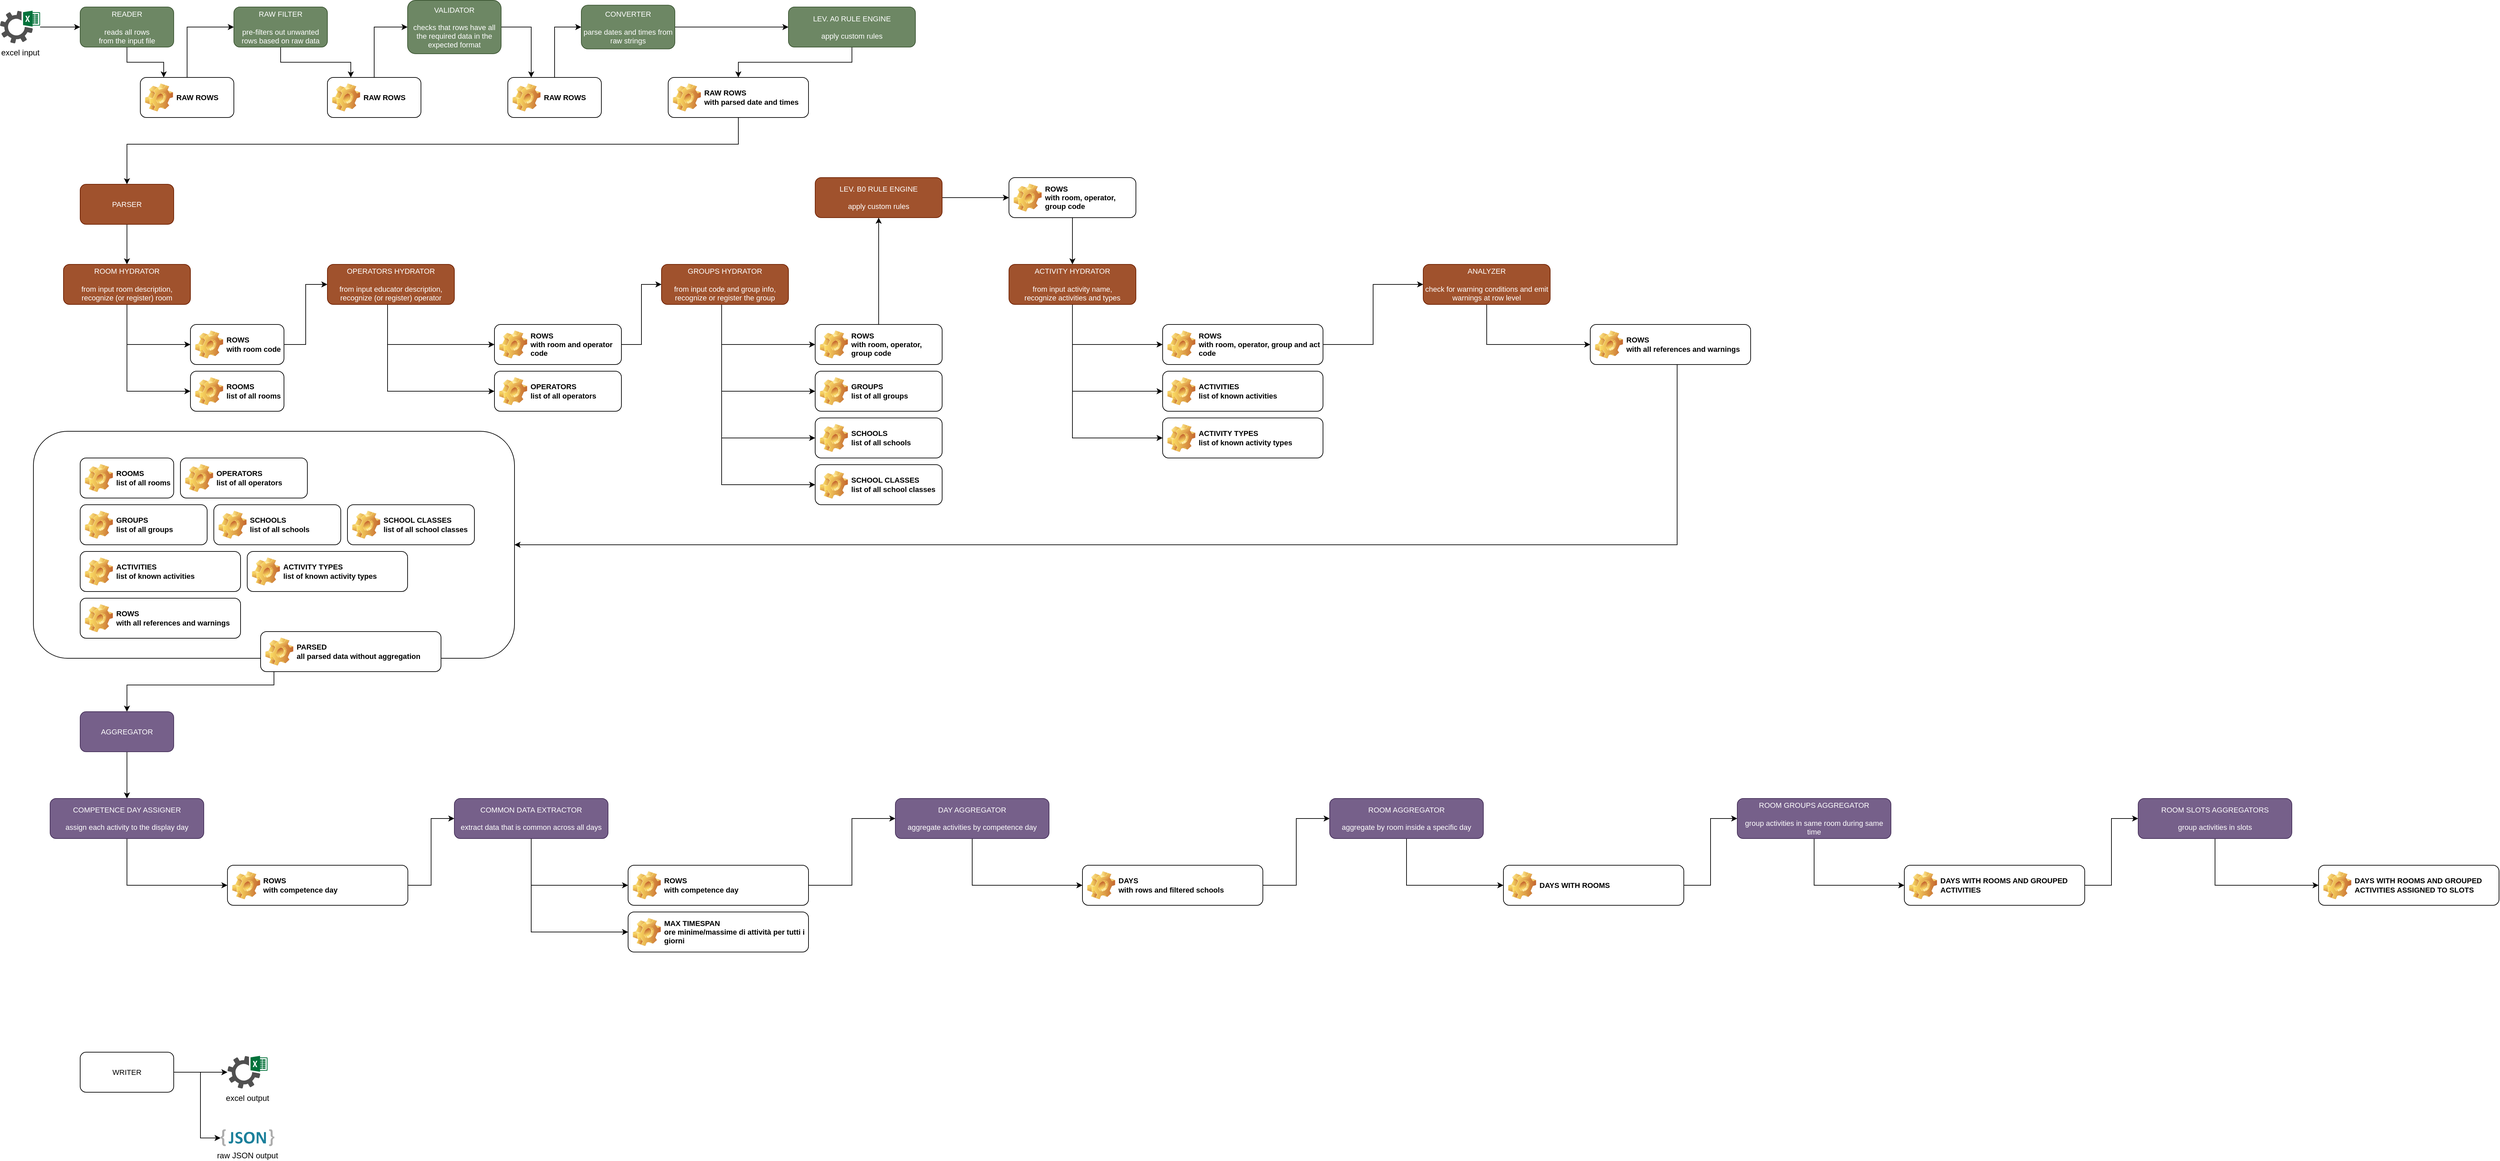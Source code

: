 <mxfile version="15.5.4" type="embed"><diagram id="JesT1ud212xel_Hu2zkj" name="Page-1"><mxGraphModel dx="834" dy="645" grid="1" gridSize="10" guides="1" tooltips="1" connect="1" arrows="1" fold="1" page="1" pageScale="1" pageWidth="850" pageHeight="1100" math="0" shadow="0"><root><mxCell id="0"/><mxCell id="1" parent="0"/><mxCell id="90" style="edgeStyle=orthogonalEdgeStyle;rounded=0;orthogonalLoop=1;jettySize=auto;html=1;entryX=0.5;entryY=0;entryDx=0;entryDy=0;" parent="1" source="89" target="80" edge="1"><mxGeometry relative="1" as="geometry"/></mxCell><mxCell id="89" value="" style="rounded=1;whiteSpace=wrap;html=1;" parent="1" vertex="1"><mxGeometry x="90" y="670" width="720" height="340" as="geometry"/></mxCell><mxCell id="10" style="edgeStyle=orthogonalEdgeStyle;rounded=0;orthogonalLoop=1;jettySize=auto;html=1;" parent="1" source="2" target="9" edge="1"><mxGeometry relative="1" as="geometry"/></mxCell><mxCell id="2" value="excel input" style="sketch=0;pointerEvents=1;shadow=0;dashed=0;html=1;strokeColor=none;fillColor=#505050;labelPosition=center;verticalLabelPosition=bottom;verticalAlign=top;outlineConnect=0;align=center;shape=mxgraph.office.services.excel_services;" parent="1" vertex="1"><mxGeometry x="40" y="40" width="60" height="49" as="geometry"/></mxCell><mxCell id="7" value="raw JSON output" style="dashed=0;outlineConnect=0;html=1;align=center;labelPosition=center;verticalLabelPosition=bottom;verticalAlign=top;shape=mxgraph.weblogos.json_2" parent="1" vertex="1"><mxGeometry x="370.2" y="1715.5" width="80.4" height="25.2" as="geometry"/></mxCell><mxCell id="8" value="excel output" style="sketch=0;pointerEvents=1;shadow=0;dashed=0;html=1;strokeColor=none;fillColor=#505050;labelPosition=center;verticalLabelPosition=bottom;verticalAlign=top;outlineConnect=0;align=center;shape=mxgraph.office.services.excel_services;" parent="1" vertex="1"><mxGeometry x="380.4" y="1605.5" width="60" height="49" as="geometry"/></mxCell><mxCell id="37" style="edgeStyle=orthogonalEdgeStyle;rounded=0;orthogonalLoop=1;jettySize=auto;html=1;entryX=0.25;entryY=0;entryDx=0;entryDy=0;" parent="1" source="9" target="16" edge="1"><mxGeometry relative="1" as="geometry"/></mxCell><mxCell id="9" value="READER&lt;br&gt;&lt;br style=&quot;font-size: 11px&quot;&gt;reads all rows&lt;br&gt;from the input file" style="rounded=1;whiteSpace=wrap;html=1;fillColor=#6d8764;strokeColor=#3A5431;fontColor=#ffffff;fontSize=11;" parent="1" vertex="1"><mxGeometry x="160" y="34.5" width="140" height="60" as="geometry"/></mxCell><mxCell id="38" style="edgeStyle=orthogonalEdgeStyle;rounded=0;orthogonalLoop=1;jettySize=auto;html=1;entryX=0;entryY=0.5;entryDx=0;entryDy=0;" parent="1" source="16" target="18" edge="1"><mxGeometry relative="1" as="geometry"/></mxCell><mxCell id="16" value="RAW ROWS" style="label;whiteSpace=wrap;html=1;image=img/clipart/Gear_128x128.png;fontSize=11;" parent="1" vertex="1"><mxGeometry x="250" y="140" width="140" height="60" as="geometry"/></mxCell><mxCell id="35" style="edgeStyle=orthogonalEdgeStyle;rounded=0;orthogonalLoop=1;jettySize=auto;html=1;entryX=0.25;entryY=0;entryDx=0;entryDy=0;" parent="1" source="18" target="20" edge="1"><mxGeometry relative="1" as="geometry"/></mxCell><mxCell id="18" value="RAW FILTER&lt;br&gt;&lt;br style=&quot;font-size: 11px&quot;&gt;pre-filters out unwanted rows based on raw data" style="rounded=1;whiteSpace=wrap;html=1;fillColor=#6d8764;strokeColor=#3A5431;fontSize=11;fontColor=#ffffff;" parent="1" vertex="1"><mxGeometry x="390" y="34.5" width="140" height="60" as="geometry"/></mxCell><mxCell id="36" style="edgeStyle=orthogonalEdgeStyle;rounded=0;orthogonalLoop=1;jettySize=auto;html=1;entryX=0;entryY=0.5;entryDx=0;entryDy=0;" parent="1" source="20" target="28" edge="1"><mxGeometry relative="1" as="geometry"/></mxCell><mxCell id="20" value="RAW ROWS" style="label;whiteSpace=wrap;html=1;image=img/clipart/Gear_128x128.png;fontSize=11;" parent="1" vertex="1"><mxGeometry x="530" y="140" width="140" height="60" as="geometry"/></mxCell><mxCell id="23" style="edgeStyle=orthogonalEdgeStyle;rounded=0;orthogonalLoop=1;jettySize=auto;html=1;fontSize=11;" parent="1" source="22" target="8" edge="1"><mxGeometry relative="1" as="geometry"/></mxCell><mxCell id="24" style="edgeStyle=orthogonalEdgeStyle;rounded=0;orthogonalLoop=1;jettySize=auto;html=1;fontSize=11;" parent="1" source="22" target="7" edge="1"><mxGeometry relative="1" as="geometry"><Array as="points"><mxPoint x="340" y="1630.5"/><mxPoint x="340" y="1728.5"/></Array></mxGeometry></mxCell><mxCell id="22" value="WRITER" style="rounded=1;whiteSpace=wrap;html=1;fontSize=11;" parent="1" vertex="1"><mxGeometry x="160" y="1600" width="140" height="60" as="geometry"/></mxCell><mxCell id="47" style="edgeStyle=orthogonalEdgeStyle;rounded=0;orthogonalLoop=1;jettySize=auto;html=1;entryX=0.5;entryY=0;entryDx=0;entryDy=0;" parent="1" source="25" target="46" edge="1"><mxGeometry relative="1" as="geometry"/></mxCell><mxCell id="25" value="PARSER" style="rounded=1;whiteSpace=wrap;html=1;fillColor=#a0522d;strokeColor=#6D1F00;fontColor=#ffffff;fontSize=11;" parent="1" vertex="1"><mxGeometry x="160" y="300" width="140" height="60" as="geometry"/></mxCell><mxCell id="40" style="edgeStyle=orthogonalEdgeStyle;rounded=0;orthogonalLoop=1;jettySize=auto;html=1;entryX=0.25;entryY=0;entryDx=0;entryDy=0;" parent="1" source="28" target="30" edge="1"><mxGeometry relative="1" as="geometry"/></mxCell><mxCell id="28" value="VALIDATOR&lt;br&gt;&lt;br&gt;checks that rows have all the required data in the expected format" style="rounded=1;whiteSpace=wrap;html=1;fillColor=#6d8764;strokeColor=#3A5431;fontSize=11;fontColor=#ffffff;" parent="1" vertex="1"><mxGeometry x="650" y="24.5" width="140" height="80" as="geometry"/></mxCell><mxCell id="41" style="edgeStyle=orthogonalEdgeStyle;rounded=0;orthogonalLoop=1;jettySize=auto;html=1;exitX=0.5;exitY=1;exitDx=0;exitDy=0;" parent="1" source="44" target="25" edge="1"><mxGeometry relative="1" as="geometry"><Array as="points"><mxPoint x="1145" y="240"/><mxPoint x="230" y="240"/></Array><mxPoint x="1555" y="200" as="sourcePoint"/></mxGeometry></mxCell><mxCell id="43" style="edgeStyle=orthogonalEdgeStyle;rounded=0;orthogonalLoop=1;jettySize=auto;html=1;entryX=0;entryY=0.5;entryDx=0;entryDy=0;" parent="1" source="30" target="42" edge="1"><mxGeometry relative="1" as="geometry"/></mxCell><mxCell id="30" value="RAW ROWS" style="label;whiteSpace=wrap;html=1;image=img/clipart/Gear_128x128.png;fontSize=11;" parent="1" vertex="1"><mxGeometry x="800" y="140" width="140" height="60" as="geometry"/></mxCell><mxCell id="132" style="edgeStyle=orthogonalEdgeStyle;rounded=0;orthogonalLoop=1;jettySize=auto;html=1;" edge="1" parent="1" source="42" target="131"><mxGeometry relative="1" as="geometry"/></mxCell><mxCell id="42" value="CONVERTER&lt;br&gt;&lt;br&gt;parse dates and times from raw strings" style="rounded=1;whiteSpace=wrap;html=1;fillColor=#6d8764;strokeColor=#3A5431;fontSize=11;fontColor=#ffffff;" parent="1" vertex="1"><mxGeometry x="910" y="31.75" width="140" height="65.5" as="geometry"/></mxCell><mxCell id="44" value="RAW ROWS&lt;br&gt;with parsed date and times" style="label;whiteSpace=wrap;html=1;image=img/clipart/Gear_128x128.png;fontSize=11;" parent="1" vertex="1"><mxGeometry x="1040" y="140" width="210" height="60" as="geometry"/></mxCell><mxCell id="50" style="edgeStyle=orthogonalEdgeStyle;rounded=0;orthogonalLoop=1;jettySize=auto;html=1;entryX=0;entryY=0.5;entryDx=0;entryDy=0;" parent="1" source="46" target="48" edge="1"><mxGeometry relative="1" as="geometry"/></mxCell><mxCell id="51" style="edgeStyle=orthogonalEdgeStyle;rounded=0;orthogonalLoop=1;jettySize=auto;html=1;entryX=0;entryY=0.5;entryDx=0;entryDy=0;" parent="1" source="46" target="49" edge="1"><mxGeometry relative="1" as="geometry"/></mxCell><mxCell id="46" value="ROOM HYDRATOR&lt;br&gt;&lt;br&gt;from input room description, &lt;br&gt;recognize (or register) room" style="rounded=1;whiteSpace=wrap;html=1;fillColor=#a0522d;strokeColor=#6D1F00;fontColor=#ffffff;fontSize=11;" parent="1" vertex="1"><mxGeometry x="135" y="420" width="190" height="60" as="geometry"/></mxCell><mxCell id="48" value="ROOMS&lt;br&gt;list of all rooms" style="label;whiteSpace=wrap;html=1;image=img/clipart/Gear_128x128.png;fontSize=11;" parent="1" vertex="1"><mxGeometry x="325" y="580" width="140" height="60" as="geometry"/></mxCell><mxCell id="53" style="edgeStyle=orthogonalEdgeStyle;rounded=0;orthogonalLoop=1;jettySize=auto;html=1;entryX=0;entryY=0.5;entryDx=0;entryDy=0;" parent="1" source="49" target="52" edge="1"><mxGeometry relative="1" as="geometry"/></mxCell><mxCell id="49" value="ROWS&lt;br&gt;with room code" style="label;whiteSpace=wrap;html=1;image=img/clipart/Gear_128x128.png;fontSize=11;" parent="1" vertex="1"><mxGeometry x="325" y="510" width="140" height="60" as="geometry"/></mxCell><mxCell id="56" style="edgeStyle=orthogonalEdgeStyle;rounded=0;orthogonalLoop=1;jettySize=auto;html=1;entryX=0;entryY=0.5;entryDx=0;entryDy=0;" parent="1" source="52" target="54" edge="1"><mxGeometry relative="1" as="geometry"><Array as="points"><mxPoint x="620" y="610"/></Array></mxGeometry></mxCell><mxCell id="57" style="edgeStyle=orthogonalEdgeStyle;rounded=0;orthogonalLoop=1;jettySize=auto;html=1;entryX=0;entryY=0.5;entryDx=0;entryDy=0;" parent="1" source="52" target="55" edge="1"><mxGeometry relative="1" as="geometry"><Array as="points"><mxPoint x="620" y="540"/></Array></mxGeometry></mxCell><mxCell id="52" value="OPERATORS HYDRATOR&lt;br&gt;&lt;br&gt;from input educator description, &lt;br&gt;recognize (or register) operator" style="rounded=1;whiteSpace=wrap;html=1;fillColor=#a0522d;strokeColor=#6D1F00;fontColor=#ffffff;fontSize=11;" parent="1" vertex="1"><mxGeometry x="530" y="420" width="190" height="60" as="geometry"/></mxCell><mxCell id="54" value="OPERATORS&lt;br&gt;list of all operators" style="label;whiteSpace=wrap;html=1;image=img/clipart/Gear_128x128.png;fontSize=11;" parent="1" vertex="1"><mxGeometry x="780" y="580" width="190" height="60" as="geometry"/></mxCell><mxCell id="59" style="edgeStyle=orthogonalEdgeStyle;rounded=0;orthogonalLoop=1;jettySize=auto;html=1;entryX=0;entryY=0.5;entryDx=0;entryDy=0;" parent="1" source="55" target="58" edge="1"><mxGeometry relative="1" as="geometry"/></mxCell><mxCell id="55" value="ROWS&lt;br&gt;with room and operator code" style="label;whiteSpace=wrap;html=1;image=img/clipart/Gear_128x128.png;fontSize=11;" parent="1" vertex="1"><mxGeometry x="780" y="510" width="190" height="60" as="geometry"/></mxCell><mxCell id="62" style="edgeStyle=orthogonalEdgeStyle;rounded=0;orthogonalLoop=1;jettySize=auto;html=1;entryX=0;entryY=0.5;entryDx=0;entryDy=0;" parent="1" source="58" target="61" edge="1"><mxGeometry relative="1" as="geometry"><Array as="points"><mxPoint x="1120" y="610"/></Array></mxGeometry></mxCell><mxCell id="63" style="edgeStyle=orthogonalEdgeStyle;rounded=0;orthogonalLoop=1;jettySize=auto;html=1;entryX=0;entryY=0.5;entryDx=0;entryDy=0;" parent="1" source="58" target="60" edge="1"><mxGeometry relative="1" as="geometry"><Array as="points"><mxPoint x="1120" y="540"/></Array></mxGeometry></mxCell><mxCell id="71" style="edgeStyle=orthogonalEdgeStyle;rounded=0;orthogonalLoop=1;jettySize=auto;html=1;entryX=0;entryY=0.5;entryDx=0;entryDy=0;" parent="1" source="58" target="69" edge="1"><mxGeometry relative="1" as="geometry"><Array as="points"><mxPoint x="1120" y="680"/></Array></mxGeometry></mxCell><mxCell id="72" style="edgeStyle=orthogonalEdgeStyle;rounded=0;orthogonalLoop=1;jettySize=auto;html=1;entryX=0;entryY=0.5;entryDx=0;entryDy=0;" parent="1" source="58" target="70" edge="1"><mxGeometry relative="1" as="geometry"><Array as="points"><mxPoint x="1120" y="750"/></Array></mxGeometry></mxCell><mxCell id="58" value="GROUPS HYDRATOR&lt;br&gt;&lt;br&gt;from input code and group info,&lt;br&gt;recognize or register the group" style="rounded=1;whiteSpace=wrap;html=1;fillColor=#a0522d;strokeColor=#6D1F00;fontColor=#ffffff;fontSize=11;" parent="1" vertex="1"><mxGeometry x="1030" y="420" width="190" height="60" as="geometry"/></mxCell><mxCell id="65" style="edgeStyle=orthogonalEdgeStyle;rounded=0;orthogonalLoop=1;jettySize=auto;html=1;entryX=0.5;entryY=1;entryDx=0;entryDy=0;" parent="1" source="60" target="126" edge="1"><mxGeometry relative="1" as="geometry"/></mxCell><mxCell id="60" value="ROWS&lt;br&gt;with room, operator, group code" style="label;whiteSpace=wrap;html=1;image=img/clipart/Gear_128x128.png;fontSize=11;" parent="1" vertex="1"><mxGeometry x="1260" y="510" width="190" height="60" as="geometry"/></mxCell><mxCell id="61" value="GROUPS&lt;br&gt;list of all groups" style="label;whiteSpace=wrap;html=1;image=img/clipart/Gear_128x128.png;fontSize=11;" parent="1" vertex="1"><mxGeometry x="1260" y="580" width="190" height="60" as="geometry"/></mxCell><mxCell id="73" style="edgeStyle=orthogonalEdgeStyle;rounded=0;orthogonalLoop=1;jettySize=auto;html=1;entryX=0;entryY=0.5;entryDx=0;entryDy=0;" parent="1" source="64" target="66" edge="1"><mxGeometry relative="1" as="geometry"><Array as="points"><mxPoint x="1645" y="540"/></Array></mxGeometry></mxCell><mxCell id="74" style="edgeStyle=orthogonalEdgeStyle;rounded=0;orthogonalLoop=1;jettySize=auto;html=1;entryX=0;entryY=0.5;entryDx=0;entryDy=0;" parent="1" source="64" target="67" edge="1"><mxGeometry relative="1" as="geometry"><Array as="points"><mxPoint x="1645" y="610"/></Array></mxGeometry></mxCell><mxCell id="75" style="edgeStyle=orthogonalEdgeStyle;rounded=0;orthogonalLoop=1;jettySize=auto;html=1;entryX=0;entryY=0.5;entryDx=0;entryDy=0;" parent="1" source="64" target="68" edge="1"><mxGeometry relative="1" as="geometry"><Array as="points"><mxPoint x="1645" y="680"/></Array></mxGeometry></mxCell><mxCell id="64" value="ACTIVITY HYDRATOR&lt;br&gt;&lt;br&gt;from input activity name,&lt;br&gt;recognize activities and types" style="rounded=1;whiteSpace=wrap;html=1;fillColor=#a0522d;strokeColor=#6D1F00;fontColor=#ffffff;fontSize=11;" parent="1" vertex="1"><mxGeometry x="1550" y="420" width="190" height="60" as="geometry"/></mxCell><mxCell id="77" style="edgeStyle=orthogonalEdgeStyle;rounded=0;orthogonalLoop=1;jettySize=auto;html=1;entryX=0;entryY=0.5;entryDx=0;entryDy=0;" parent="1" source="66" target="76" edge="1"><mxGeometry relative="1" as="geometry"/></mxCell><mxCell id="66" value="ROWS&lt;br&gt;with room, operator, group and act code" style="label;whiteSpace=wrap;html=1;image=img/clipart/Gear_128x128.png;fontSize=11;" parent="1" vertex="1"><mxGeometry x="1780" y="510" width="240" height="60" as="geometry"/></mxCell><mxCell id="67" value="ACTIVITIES&lt;br&gt;list of known activities" style="label;whiteSpace=wrap;html=1;image=img/clipart/Gear_128x128.png;fontSize=11;" parent="1" vertex="1"><mxGeometry x="1780" y="580" width="240" height="60" as="geometry"/></mxCell><mxCell id="68" value="ACTIVITY TYPES&lt;br&gt;list of known activity types" style="label;whiteSpace=wrap;html=1;image=img/clipart/Gear_128x128.png;fontSize=11;" parent="1" vertex="1"><mxGeometry x="1780" y="650" width="240" height="60" as="geometry"/></mxCell><mxCell id="69" value="SCHOOLS&lt;br&gt;list of all schools" style="label;whiteSpace=wrap;html=1;image=img/clipart/Gear_128x128.png;fontSize=11;" parent="1" vertex="1"><mxGeometry x="1260" y="650" width="190" height="60" as="geometry"/></mxCell><mxCell id="70" value="SCHOOL CLASSES&lt;br&gt;list of all school classes" style="label;whiteSpace=wrap;html=1;image=img/clipart/Gear_128x128.png;fontSize=11;" parent="1" vertex="1"><mxGeometry x="1260" y="720" width="190" height="60" as="geometry"/></mxCell><mxCell id="79" style="edgeStyle=orthogonalEdgeStyle;rounded=0;orthogonalLoop=1;jettySize=auto;html=1;entryX=0;entryY=0.5;entryDx=0;entryDy=0;" parent="1" source="76" target="78" edge="1"><mxGeometry relative="1" as="geometry"><Array as="points"><mxPoint x="2265" y="540"/></Array></mxGeometry></mxCell><mxCell id="76" value="ANALYZER&lt;br&gt;&lt;br&gt;check for warning conditions and emit warnings at row level" style="rounded=1;whiteSpace=wrap;html=1;fillColor=#a0522d;strokeColor=#6D1F00;fontColor=#ffffff;fontSize=11;" parent="1" vertex="1"><mxGeometry x="2170" y="420" width="190" height="60" as="geometry"/></mxCell><mxCell id="91" style="edgeStyle=orthogonalEdgeStyle;rounded=0;orthogonalLoop=1;jettySize=auto;html=1;entryX=1;entryY=0.5;entryDx=0;entryDy=0;" parent="1" source="78" target="89" edge="1"><mxGeometry relative="1" as="geometry"><Array as="points"><mxPoint x="2550" y="840"/></Array></mxGeometry></mxCell><mxCell id="78" value="ROWS&lt;br&gt;with all references and warnings" style="label;whiteSpace=wrap;html=1;image=img/clipart/Gear_128x128.png;fontSize=11;" parent="1" vertex="1"><mxGeometry x="2420" y="510" width="240" height="60" as="geometry"/></mxCell><mxCell id="94" style="edgeStyle=orthogonalEdgeStyle;rounded=0;orthogonalLoop=1;jettySize=auto;html=1;entryX=0.5;entryY=0;entryDx=0;entryDy=0;" parent="1" source="80" target="92" edge="1"><mxGeometry relative="1" as="geometry"/></mxCell><mxCell id="80" value="AGGREGATOR" style="rounded=1;whiteSpace=wrap;html=1;fillColor=#76608a;strokeColor=#432D57;fontColor=#ffffff;fontSize=11;" parent="1" vertex="1"><mxGeometry x="160" y="1090" width="140" height="60" as="geometry"/></mxCell><mxCell id="81" value="ROWS&lt;br&gt;with all references and warnings" style="label;whiteSpace=wrap;html=1;image=img/clipart/Gear_128x128.png;fontSize=11;" parent="1" vertex="1"><mxGeometry x="160" y="920" width="240" height="60" as="geometry"/></mxCell><mxCell id="82" value="ACTIVITIES&lt;br&gt;list of known activities" style="label;whiteSpace=wrap;html=1;image=img/clipart/Gear_128x128.png;fontSize=11;" parent="1" vertex="1"><mxGeometry x="160" y="850" width="240" height="60" as="geometry"/></mxCell><mxCell id="83" value="ACTIVITY TYPES&lt;br&gt;list of known activity types" style="label;whiteSpace=wrap;html=1;image=img/clipart/Gear_128x128.png;fontSize=11;" parent="1" vertex="1"><mxGeometry x="410" y="850" width="240" height="60" as="geometry"/></mxCell><mxCell id="84" value="ROOMS&lt;br&gt;list of all rooms" style="label;whiteSpace=wrap;html=1;image=img/clipart/Gear_128x128.png;fontSize=11;" parent="1" vertex="1"><mxGeometry x="160" y="710" width="140" height="60" as="geometry"/></mxCell><mxCell id="85" value="OPERATORS&lt;br&gt;list of all operators" style="label;whiteSpace=wrap;html=1;image=img/clipart/Gear_128x128.png;fontSize=11;" parent="1" vertex="1"><mxGeometry x="310" y="710" width="190" height="60" as="geometry"/></mxCell><mxCell id="86" value="GROUPS&lt;br&gt;list of all groups" style="label;whiteSpace=wrap;html=1;image=img/clipart/Gear_128x128.png;fontSize=11;" parent="1" vertex="1"><mxGeometry x="160" y="780" width="190" height="60" as="geometry"/></mxCell><mxCell id="87" value="SCHOOLS&lt;br&gt;list of all schools" style="label;whiteSpace=wrap;html=1;image=img/clipart/Gear_128x128.png;fontSize=11;" parent="1" vertex="1"><mxGeometry x="360" y="780" width="190" height="60" as="geometry"/></mxCell><mxCell id="88" value="SCHOOL CLASSES&lt;br&gt;list of all school classes" style="label;whiteSpace=wrap;html=1;image=img/clipart/Gear_128x128.png;fontSize=11;" parent="1" vertex="1"><mxGeometry x="560" y="780" width="190" height="60" as="geometry"/></mxCell><mxCell id="101" style="edgeStyle=orthogonalEdgeStyle;rounded=0;orthogonalLoop=1;jettySize=auto;html=1;entryX=0;entryY=0.5;entryDx=0;entryDy=0;" parent="1" source="92" target="95" edge="1"><mxGeometry relative="1" as="geometry"><Array as="points"><mxPoint x="230" y="1350"/></Array></mxGeometry></mxCell><mxCell id="92" value="COMPETENCE DAY ASSIGNER&lt;br&gt;&lt;br&gt;assign each activity to the display day" style="rounded=1;whiteSpace=wrap;html=1;fillColor=#76608a;strokeColor=#432D57;fontColor=#ffffff;fontSize=11;" parent="1" vertex="1"><mxGeometry x="115" y="1220" width="230" height="60" as="geometry"/></mxCell><mxCell id="93" value="PARSED&lt;br&gt;all parsed data without aggregation" style="label;whiteSpace=wrap;html=1;image=img/clipart/Gear_128x128.png;fontSize=11;" parent="1" vertex="1"><mxGeometry x="430" y="970" width="270" height="60" as="geometry"/></mxCell><mxCell id="102" style="edgeStyle=orthogonalEdgeStyle;rounded=0;orthogonalLoop=1;jettySize=auto;html=1;entryX=0;entryY=0.5;entryDx=0;entryDy=0;" parent="1" source="95" target="99" edge="1"><mxGeometry relative="1" as="geometry"/></mxCell><mxCell id="95" value="ROWS&lt;br&gt;with competence day" style="label;whiteSpace=wrap;html=1;image=img/clipart/Gear_128x128.png;fontSize=11;" parent="1" vertex="1"><mxGeometry x="380.4" y="1320" width="270" height="60" as="geometry"/></mxCell><mxCell id="96" value="MAX TIMESPAN&lt;br&gt;ore minime/massime di attività per tutti i giorni" style="label;whiteSpace=wrap;html=1;image=img/clipart/Gear_128x128.png;fontSize=11;" parent="1" vertex="1"><mxGeometry x="980" y="1390" width="270" height="60" as="geometry"/></mxCell><mxCell id="103" style="edgeStyle=orthogonalEdgeStyle;rounded=0;orthogonalLoop=1;jettySize=auto;html=1;entryX=0;entryY=0.5;entryDx=0;entryDy=0;" parent="1" source="99" target="96" edge="1"><mxGeometry relative="1" as="geometry"><Array as="points"><mxPoint x="835" y="1420"/></Array></mxGeometry></mxCell><mxCell id="105" style="edgeStyle=orthogonalEdgeStyle;rounded=0;orthogonalLoop=1;jettySize=auto;html=1;entryX=0;entryY=0.5;entryDx=0;entryDy=0;" parent="1" source="99" target="104" edge="1"><mxGeometry relative="1" as="geometry"><Array as="points"><mxPoint x="835" y="1350"/></Array></mxGeometry></mxCell><mxCell id="99" value="COMMON DATA EXTRACTOR&lt;br&gt;&lt;br&gt;extract data that is common across all days" style="rounded=1;whiteSpace=wrap;html=1;fillColor=#76608a;strokeColor=#432D57;fontColor=#ffffff;fontSize=11;" parent="1" vertex="1"><mxGeometry x="720" y="1220" width="230" height="60" as="geometry"/></mxCell><mxCell id="107" style="edgeStyle=orthogonalEdgeStyle;rounded=0;orthogonalLoop=1;jettySize=auto;html=1;entryX=0;entryY=0.5;entryDx=0;entryDy=0;" parent="1" source="104" target="106" edge="1"><mxGeometry relative="1" as="geometry"/></mxCell><mxCell id="104" value="ROWS&lt;br&gt;with competence day" style="label;whiteSpace=wrap;html=1;image=img/clipart/Gear_128x128.png;fontSize=11;" parent="1" vertex="1"><mxGeometry x="980" y="1320" width="270" height="60" as="geometry"/></mxCell><mxCell id="109" style="edgeStyle=orthogonalEdgeStyle;rounded=0;orthogonalLoop=1;jettySize=auto;html=1;entryX=0;entryY=0.5;entryDx=0;entryDy=0;" parent="1" source="106" target="108" edge="1"><mxGeometry relative="1" as="geometry"><Array as="points"><mxPoint x="1495" y="1350"/></Array></mxGeometry></mxCell><mxCell id="106" value="DAY AGGREGATOR&lt;br&gt;&lt;br&gt;aggregate activities by competence day" style="rounded=1;whiteSpace=wrap;html=1;fillColor=#76608a;strokeColor=#432D57;fontColor=#ffffff;fontSize=11;" parent="1" vertex="1"><mxGeometry x="1380" y="1220" width="230" height="60" as="geometry"/></mxCell><mxCell id="111" style="edgeStyle=orthogonalEdgeStyle;rounded=0;orthogonalLoop=1;jettySize=auto;html=1;entryX=0;entryY=0.5;entryDx=0;entryDy=0;" parent="1" source="108" target="110" edge="1"><mxGeometry relative="1" as="geometry"/></mxCell><mxCell id="108" value="DAYS&lt;br&gt;with rows and filtered schools" style="label;whiteSpace=wrap;html=1;image=img/clipart/Gear_128x128.png;fontSize=11;" parent="1" vertex="1"><mxGeometry x="1660" y="1320" width="270" height="60" as="geometry"/></mxCell><mxCell id="113" style="edgeStyle=orthogonalEdgeStyle;rounded=0;orthogonalLoop=1;jettySize=auto;html=1;entryX=0;entryY=0.5;entryDx=0;entryDy=0;" parent="1" source="110" target="112" edge="1"><mxGeometry relative="1" as="geometry"><Array as="points"><mxPoint x="2145" y="1350"/></Array></mxGeometry></mxCell><mxCell id="110" value="ROOM AGGREGATOR&lt;br&gt;&lt;br&gt;aggregate by room inside a specific day" style="rounded=1;whiteSpace=wrap;html=1;fillColor=#76608a;strokeColor=#432D57;fontColor=#ffffff;fontSize=11;" parent="1" vertex="1"><mxGeometry x="2030" y="1220" width="230" height="60" as="geometry"/></mxCell><mxCell id="115" style="edgeStyle=orthogonalEdgeStyle;rounded=0;orthogonalLoop=1;jettySize=auto;html=1;entryX=0;entryY=0.5;entryDx=0;entryDy=0;" parent="1" source="112" target="114" edge="1"><mxGeometry relative="1" as="geometry"/></mxCell><mxCell id="112" value="DAYS WITH ROOMS&lt;br&gt;" style="label;whiteSpace=wrap;html=1;image=img/clipart/Gear_128x128.png;fontSize=11;" parent="1" vertex="1"><mxGeometry x="2290" y="1320" width="270" height="60" as="geometry"/></mxCell><mxCell id="117" style="edgeStyle=orthogonalEdgeStyle;rounded=0;orthogonalLoop=1;jettySize=auto;html=1;entryX=0;entryY=0.5;entryDx=0;entryDy=0;" parent="1" source="114" target="116" edge="1"><mxGeometry relative="1" as="geometry"><Array as="points"><mxPoint x="2755" y="1350"/></Array></mxGeometry></mxCell><mxCell id="114" value="ROOM GROUPS AGGREGATOR&lt;br&gt;&lt;br&gt;group activities in same room during same time" style="rounded=1;whiteSpace=wrap;html=1;fillColor=#76608a;strokeColor=#432D57;fontColor=#ffffff;fontSize=11;" parent="1" vertex="1"><mxGeometry x="2640" y="1220" width="230" height="60" as="geometry"/></mxCell><mxCell id="119" style="edgeStyle=orthogonalEdgeStyle;rounded=0;orthogonalLoop=1;jettySize=auto;html=1;entryX=0;entryY=0.5;entryDx=0;entryDy=0;" parent="1" source="116" target="118" edge="1"><mxGeometry relative="1" as="geometry"/></mxCell><mxCell id="116" value="DAYS WITH ROOMS AND GROUPED ACTIVITIES" style="label;whiteSpace=wrap;html=1;image=img/clipart/Gear_128x128.png;fontSize=11;" parent="1" vertex="1"><mxGeometry x="2890" y="1320" width="270" height="60" as="geometry"/></mxCell><mxCell id="121" style="edgeStyle=orthogonalEdgeStyle;rounded=0;orthogonalLoop=1;jettySize=auto;html=1;entryX=0;entryY=0.5;entryDx=0;entryDy=0;" parent="1" source="118" target="120" edge="1"><mxGeometry relative="1" as="geometry"><Array as="points"><mxPoint x="3355" y="1350"/></Array></mxGeometry></mxCell><mxCell id="118" value="ROOM SLOTS AGGREGATORS&lt;br&gt;&lt;br&gt;group activities in slots" style="rounded=1;whiteSpace=wrap;html=1;fillColor=#76608a;strokeColor=#432D57;fontColor=#ffffff;fontSize=11;" parent="1" vertex="1"><mxGeometry x="3240" y="1220" width="230" height="60" as="geometry"/></mxCell><mxCell id="120" value="DAYS WITH ROOMS AND GROUPED ACTIVITIES ASSIGNED TO SLOTS" style="label;whiteSpace=wrap;html=1;image=img/clipart/Gear_128x128.png;fontSize=11;" parent="1" vertex="1"><mxGeometry x="3510" y="1320" width="270" height="60" as="geometry"/></mxCell><mxCell id="129" style="edgeStyle=orthogonalEdgeStyle;rounded=0;orthogonalLoop=1;jettySize=auto;html=1;" parent="1" source="126" target="128" edge="1"><mxGeometry relative="1" as="geometry"/></mxCell><mxCell id="126" value="LEV. B0 RULE ENGINE&lt;br&gt;&lt;br&gt;apply custom rules" style="rounded=1;whiteSpace=wrap;html=1;fillColor=#a0522d;strokeColor=#6D1F00;fontColor=#ffffff;fontSize=11;" parent="1" vertex="1"><mxGeometry x="1260" y="290" width="190" height="60" as="geometry"/></mxCell><mxCell id="130" style="edgeStyle=orthogonalEdgeStyle;rounded=0;orthogonalLoop=1;jettySize=auto;html=1;" parent="1" source="128" target="64" edge="1"><mxGeometry relative="1" as="geometry"/></mxCell><mxCell id="128" value="ROWS&lt;br&gt;with room, operator, group code" style="label;whiteSpace=wrap;html=1;image=img/clipart/Gear_128x128.png;fontSize=11;" parent="1" vertex="1"><mxGeometry x="1550" y="290" width="190" height="60" as="geometry"/></mxCell><mxCell id="133" style="edgeStyle=orthogonalEdgeStyle;rounded=0;orthogonalLoop=1;jettySize=auto;html=1;" edge="1" parent="1" source="131" target="44"><mxGeometry relative="1" as="geometry"/></mxCell><mxCell id="131" value="LEV. A0 RULE ENGINE&lt;br&gt;&lt;br&gt;apply custom rules" style="rounded=1;whiteSpace=wrap;html=1;fillColor=#6d8764;strokeColor=#3A5431;fontColor=#ffffff;fontSize=11;" vertex="1" parent="1"><mxGeometry x="1220" y="34.5" width="190" height="60" as="geometry"/></mxCell></root></mxGraphModel></diagram></mxfile>